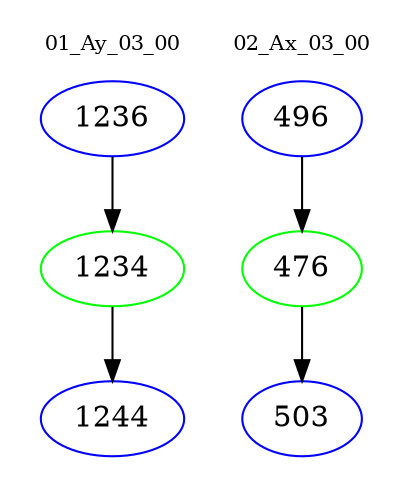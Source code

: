 digraph{
subgraph cluster_0 {
color = white
label = "01_Ay_03_00";
fontsize=10;
T0_1236 [label="1236", color="blue"]
T0_1236 -> T0_1234 [color="black"]
T0_1234 [label="1234", color="green"]
T0_1234 -> T0_1244 [color="black"]
T0_1244 [label="1244", color="blue"]
}
subgraph cluster_1 {
color = white
label = "02_Ax_03_00";
fontsize=10;
T1_496 [label="496", color="blue"]
T1_496 -> T1_476 [color="black"]
T1_476 [label="476", color="green"]
T1_476 -> T1_503 [color="black"]
T1_503 [label="503", color="blue"]
}
}
